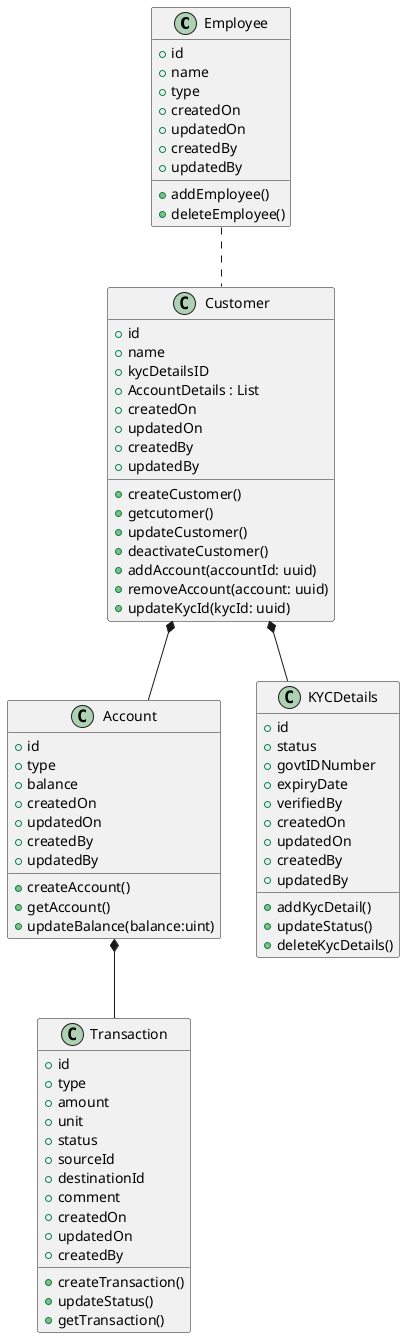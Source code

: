 @startuml

class Employee{
    + id
    + name
    + type
    + createdOn
    + updatedOn
    + createdBy
    + updatedBy

    + addEmployee()
    + deleteEmployee()
}

class Customer {
    + id
    + name
    + kycDetailsID
    + AccountDetails : List
    + createdOn
    + updatedOn
    + createdBy
    + updatedBy
    
    + createCustomer()
    + getcutomer()
    + updateCustomer()
    + deactivateCustomer()
    + addAccount(accountId: uuid)
    + removeAccount(account: uuid)
    + updateKycId(kycId: uuid)
}

class Account {
    + id
    + type
    + balance
    + createdOn
    + updatedOn
    + createdBy
    + updatedBy

    + createAccount()
    + getAccount()
    + updateBalance(balance:uint)
}

class KYCDetails {
    + id
    + status
    + govtIDNumber
    + expiryDate
    + verifiedBy
    + createdOn
    + updatedOn
    + createdBy
    + updatedBy

    + addKycDetail()
    + updateStatus()
    + deleteKycDetails()
}

class Transaction {
    + id
    + type
    + amount
    + unit
    + status
    + sourceId
    + destinationId
    + comment
    + createdOn
    + updatedOn
    + createdBy

    + createTransaction()
    + updateStatus()
    + getTransaction()
}

Employee .. Customer
Customer *-- Account
Customer *-- KYCDetails
Account *-- Transaction

@enduml